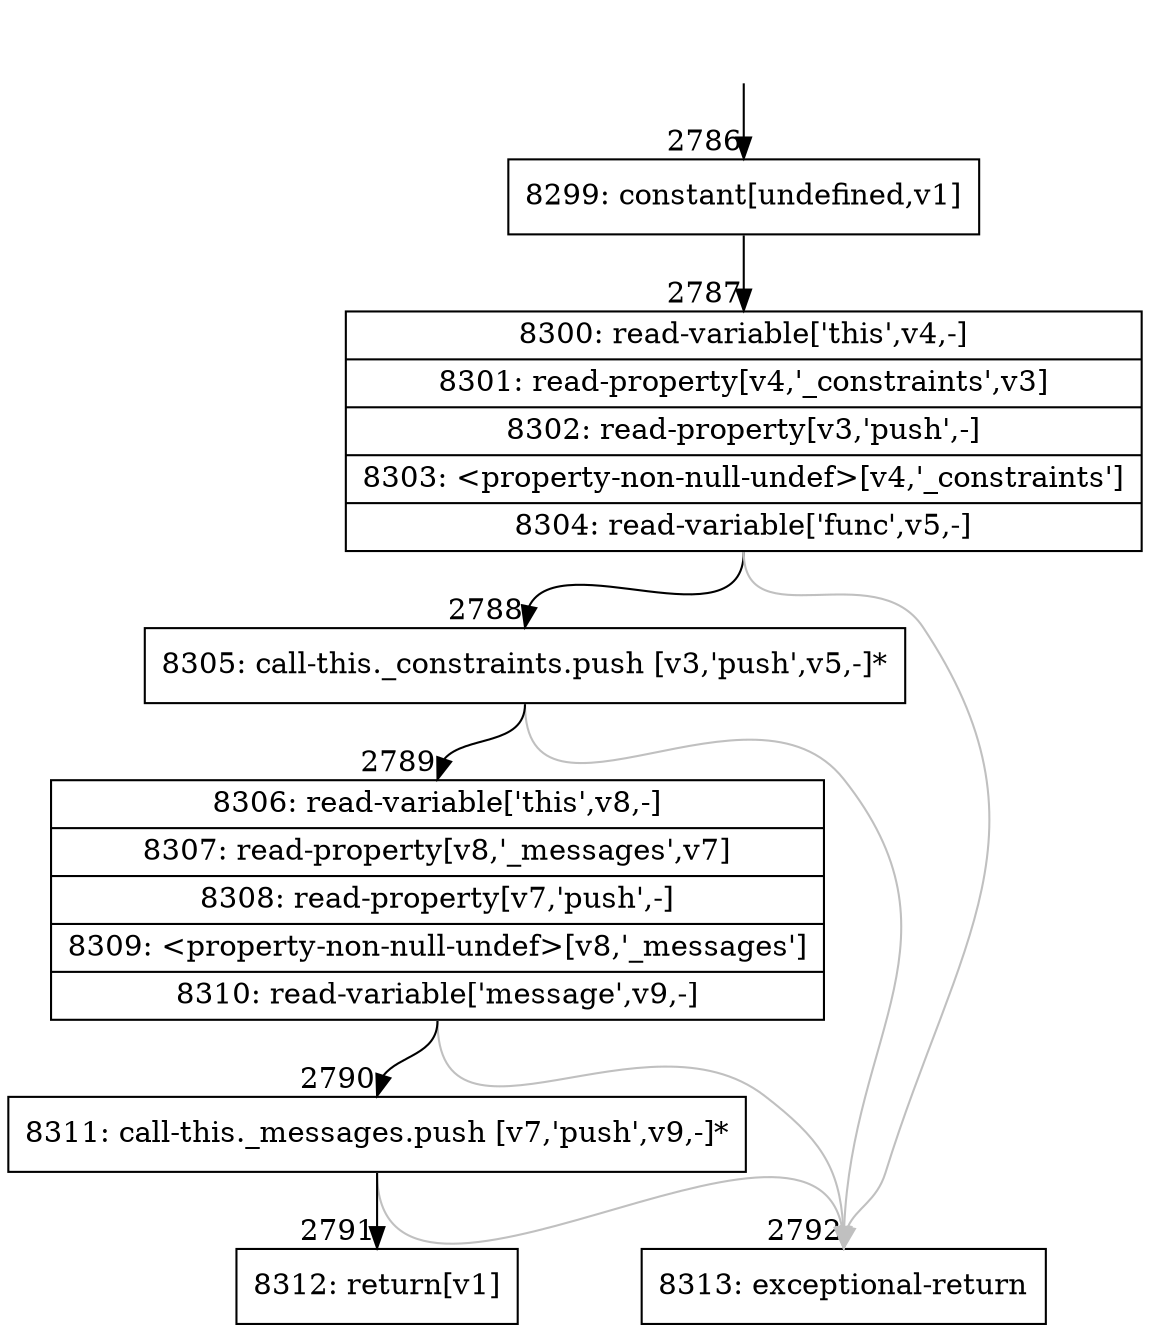 digraph {
rankdir="TD"
BB_entry304[shape=none,label=""];
BB_entry304 -> BB2786 [tailport=s, headport=n, headlabel="    2786"]
BB2786 [shape=record label="{8299: constant[undefined,v1]}" ] 
BB2786 -> BB2787 [tailport=s, headport=n, headlabel="      2787"]
BB2787 [shape=record label="{8300: read-variable['this',v4,-]|8301: read-property[v4,'_constraints',v3]|8302: read-property[v3,'push',-]|8303: \<property-non-null-undef\>[v4,'_constraints']|8304: read-variable['func',v5,-]}" ] 
BB2787 -> BB2788 [tailport=s, headport=n, headlabel="      2788"]
BB2787 -> BB2792 [tailport=s, headport=n, color=gray, headlabel="      2792"]
BB2788 [shape=record label="{8305: call-this._constraints.push [v3,'push',v5,-]*}" ] 
BB2788 -> BB2789 [tailport=s, headport=n, headlabel="      2789"]
BB2788 -> BB2792 [tailport=s, headport=n, color=gray]
BB2789 [shape=record label="{8306: read-variable['this',v8,-]|8307: read-property[v8,'_messages',v7]|8308: read-property[v7,'push',-]|8309: \<property-non-null-undef\>[v8,'_messages']|8310: read-variable['message',v9,-]}" ] 
BB2789 -> BB2790 [tailport=s, headport=n, headlabel="      2790"]
BB2789 -> BB2792 [tailport=s, headport=n, color=gray]
BB2790 [shape=record label="{8311: call-this._messages.push [v7,'push',v9,-]*}" ] 
BB2790 -> BB2791 [tailport=s, headport=n, headlabel="      2791"]
BB2790 -> BB2792 [tailport=s, headport=n, color=gray]
BB2791 [shape=record label="{8312: return[v1]}" ] 
BB2792 [shape=record label="{8313: exceptional-return}" ] 
//#$~ 3226
}
